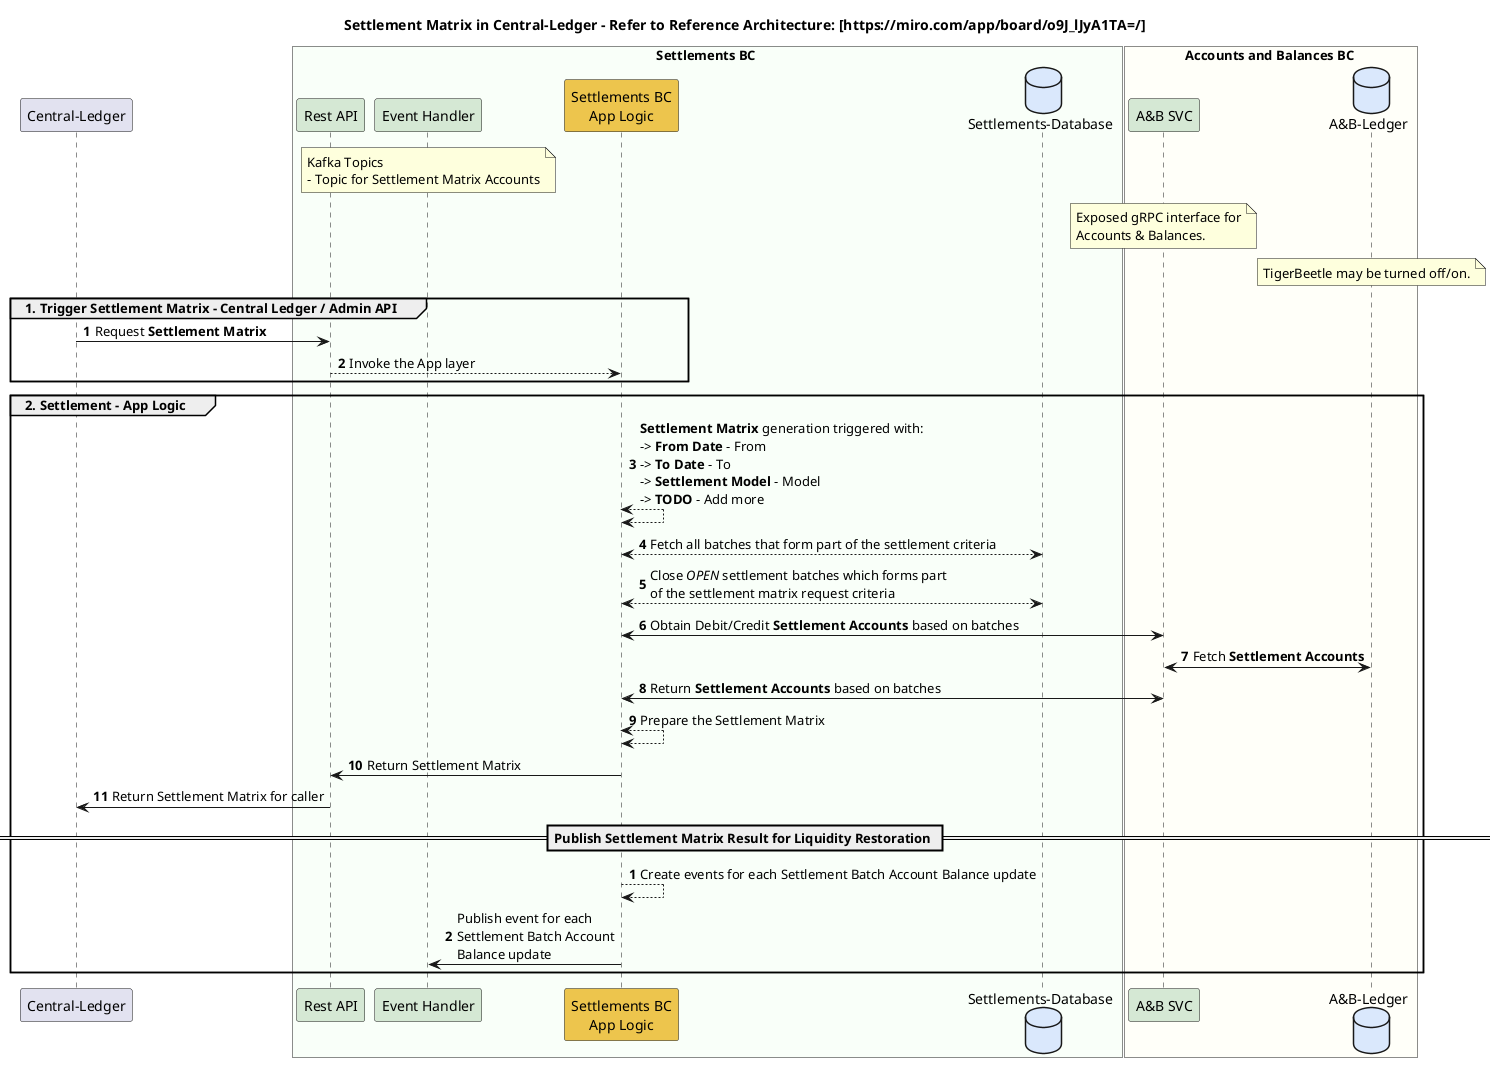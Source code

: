@startuml

title Settlement Matrix in Central-Ledger - Refer to Reference Architecture: [https://miro.com/app/board/o9J_lJyA1TA=/]

participant "Central-Ledger" as ext_cl

box Settlements BC #F9FFF9
    participant "Rest API" as sbc_rest #D5E8D4
    participant "Event Handler" as sbc_event #D5E8D4
    note over sbc_event
        Kafka Topics
        - Topic for Settlement Matrix Accounts
    end note
    participant "Settlements BC\nApp Logic" as sbc_app_logic #EDC54D
    database "Settlements-Database" as sbc_db #DAE8FC
end box

box Accounts and Balances BC #FFFFF9
    participant "A&B SVC" as abbc_grpc #D5E8D4
    database "A&B-Ledger" as abbc_tigerbeetle #DAE8FC
    note over abbc_grpc
        Exposed gRPC interface for
        Accounts & Balances.
    end note
    note over abbc_tigerbeetle
        TigerBeetle may be turned off/on.
    end note
end box

group 1. Trigger Settlement Matrix - Central Ledger / Admin API
autonumber
    ext_cl -> sbc_rest : Request **Settlement Matrix**
    sbc_rest --> sbc_app_logic : Invoke the App layer
end

group 2. Settlement - App Logic
    sbc_app_logic <--> sbc_app_logic: **Settlement Matrix** generation triggered with:\n-> **From Date** - From\n-> **To Date** - To\n-> **Settlement Model** - Model\n-> **TODO** - Add more
    sbc_app_logic <--> sbc_db : Fetch all batches that form part of the settlement criteria
    sbc_app_logic <--> sbc_db : Close //OPEN// settlement batches which forms part \nof the settlement matrix request criteria
    sbc_app_logic <-> abbc_grpc : Obtain Debit/Credit **Settlement Accounts** based on batches
    abbc_grpc <-> abbc_tigerbeetle: Fetch **Settlement Accounts**
    abbc_grpc <-> sbc_app_logic : Return **Settlement Accounts** based on batches
    sbc_app_logic <--> sbc_app_logic : Prepare the Settlement Matrix
    sbc_app_logic -> sbc_rest : Return Settlement Matrix
    sbc_rest -> ext_cl : Return Settlement Matrix for caller
autonumber
    == Publish Settlement Matrix Result for Liquidity Restoration ==
    sbc_app_logic --> sbc_app_logic : Create events for each Settlement Batch Account Balance update
    sbc_app_logic -> sbc_event : Publish event for each\nSettlement Batch Account\nBalance update
end

@enduml
